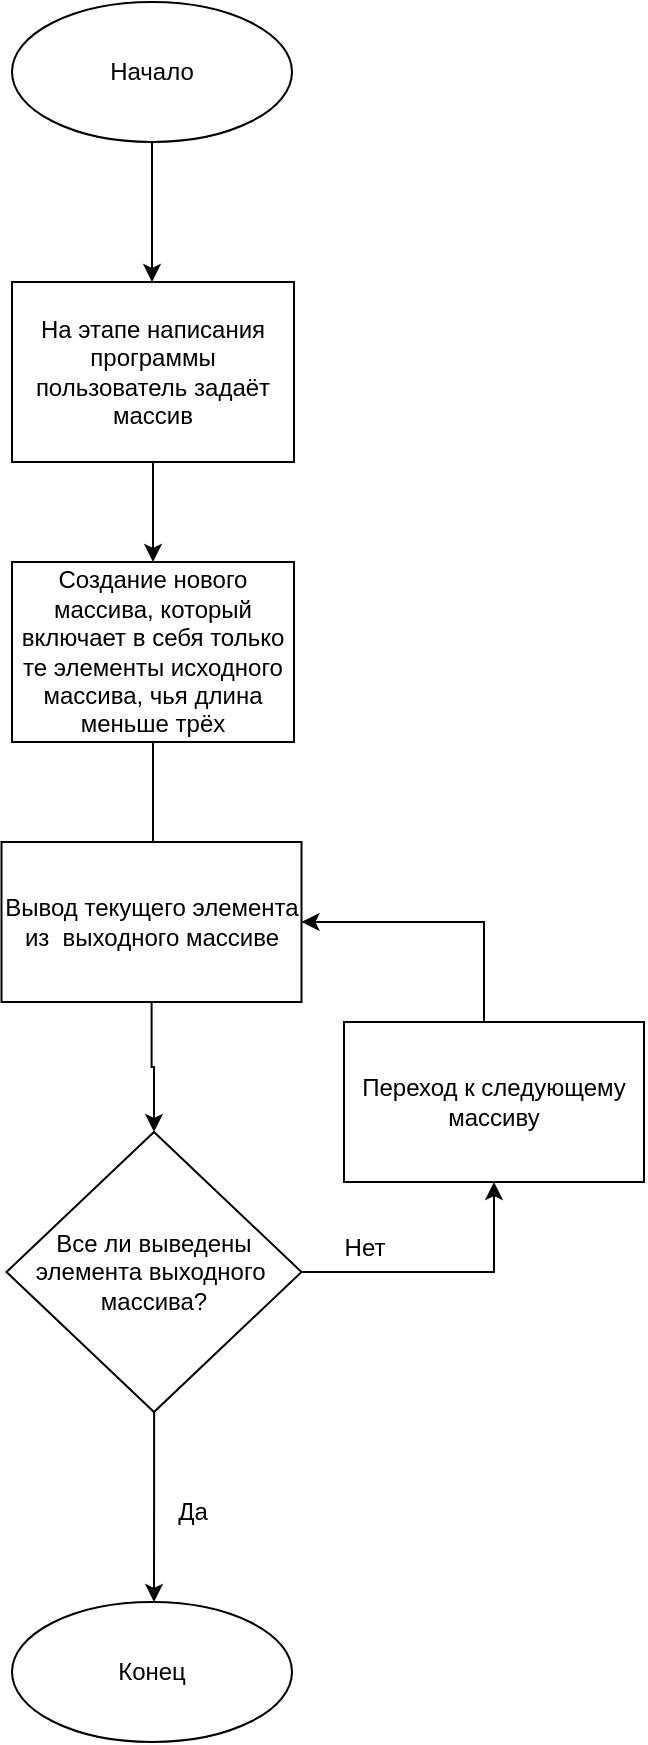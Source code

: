 <mxfile version="24.3.1" type="device">
  <diagram name="Страница — 1" id="mbxkLfZeXVdVAPx6zKYd">
    <mxGraphModel dx="1050" dy="575" grid="1" gridSize="10" guides="1" tooltips="1" connect="1" arrows="1" fold="1" page="1" pageScale="1" pageWidth="827" pageHeight="1169" math="0" shadow="0">
      <root>
        <mxCell id="0" />
        <mxCell id="1" parent="0" />
        <mxCell id="jdfufeVV8sYFO4tM5k_H-3" style="edgeStyle=orthogonalEdgeStyle;rounded=0;orthogonalLoop=1;jettySize=auto;html=1;" edge="1" parent="1" source="jdfufeVV8sYFO4tM5k_H-2">
          <mxGeometry relative="1" as="geometry">
            <mxPoint x="414" y="160" as="targetPoint" />
          </mxGeometry>
        </mxCell>
        <mxCell id="jdfufeVV8sYFO4tM5k_H-2" value="Начало" style="ellipse;whiteSpace=wrap;html=1;" vertex="1" parent="1">
          <mxGeometry x="344" y="20" width="140" height="70" as="geometry" />
        </mxCell>
        <mxCell id="jdfufeVV8sYFO4tM5k_H-6" style="edgeStyle=orthogonalEdgeStyle;rounded=0;orthogonalLoop=1;jettySize=auto;html=1;entryX=0.5;entryY=0;entryDx=0;entryDy=0;" edge="1" parent="1" source="jdfufeVV8sYFO4tM5k_H-4" target="jdfufeVV8sYFO4tM5k_H-5">
          <mxGeometry relative="1" as="geometry" />
        </mxCell>
        <mxCell id="jdfufeVV8sYFO4tM5k_H-4" value="На этапе написания программы пользователь задаёт массив" style="html=1;whiteSpace=wrap;" vertex="1" parent="1">
          <mxGeometry x="344" y="160" width="141" height="90" as="geometry" />
        </mxCell>
        <mxCell id="jdfufeVV8sYFO4tM5k_H-7" style="edgeStyle=orthogonalEdgeStyle;rounded=0;orthogonalLoop=1;jettySize=auto;html=1;" edge="1" parent="1" source="jdfufeVV8sYFO4tM5k_H-5">
          <mxGeometry relative="1" as="geometry">
            <mxPoint x="414.5" y="450" as="targetPoint" />
          </mxGeometry>
        </mxCell>
        <mxCell id="jdfufeVV8sYFO4tM5k_H-5" value="Создание нового массива, который включает в себя только те элементы исходного массива, чья длина меньше трёх" style="html=1;whiteSpace=wrap;" vertex="1" parent="1">
          <mxGeometry x="344" y="300" width="141" height="90" as="geometry" />
        </mxCell>
        <mxCell id="jdfufeVV8sYFO4tM5k_H-11" style="edgeStyle=orthogonalEdgeStyle;rounded=0;orthogonalLoop=1;jettySize=auto;html=1;entryX=0.5;entryY=1;entryDx=0;entryDy=0;" edge="1" parent="1" source="jdfufeVV8sYFO4tM5k_H-8" target="jdfufeVV8sYFO4tM5k_H-12">
          <mxGeometry relative="1" as="geometry">
            <mxPoint x="580" y="610" as="targetPoint" />
            <Array as="points">
              <mxPoint x="585" y="655" />
            </Array>
          </mxGeometry>
        </mxCell>
        <mxCell id="jdfufeVV8sYFO4tM5k_H-15" style="edgeStyle=orthogonalEdgeStyle;rounded=0;orthogonalLoop=1;jettySize=auto;html=1;" edge="1" parent="1" source="jdfufeVV8sYFO4tM5k_H-8">
          <mxGeometry relative="1" as="geometry">
            <mxPoint x="415" y="820" as="targetPoint" />
          </mxGeometry>
        </mxCell>
        <mxCell id="jdfufeVV8sYFO4tM5k_H-8" value="Все ли выведены элемента выходного&amp;nbsp;&lt;div&gt;массива?&lt;/div&gt;" style="rhombus;whiteSpace=wrap;html=1;" vertex="1" parent="1">
          <mxGeometry x="341.25" y="585" width="147.5" height="140" as="geometry" />
        </mxCell>
        <mxCell id="jdfufeVV8sYFO4tM5k_H-10" style="edgeStyle=orthogonalEdgeStyle;rounded=0;orthogonalLoop=1;jettySize=auto;html=1;entryX=0.5;entryY=0;entryDx=0;entryDy=0;" edge="1" parent="1" source="jdfufeVV8sYFO4tM5k_H-9" target="jdfufeVV8sYFO4tM5k_H-8">
          <mxGeometry relative="1" as="geometry" />
        </mxCell>
        <mxCell id="jdfufeVV8sYFO4tM5k_H-9" value="Вывод текущего элемента из&amp;nbsp; выходного массиве" style="rounded=0;whiteSpace=wrap;html=1;" vertex="1" parent="1">
          <mxGeometry x="338.75" y="440" width="150" height="80" as="geometry" />
        </mxCell>
        <mxCell id="jdfufeVV8sYFO4tM5k_H-13" style="edgeStyle=orthogonalEdgeStyle;rounded=0;orthogonalLoop=1;jettySize=auto;html=1;entryX=1;entryY=0.5;entryDx=0;entryDy=0;" edge="1" parent="1" source="jdfufeVV8sYFO4tM5k_H-12" target="jdfufeVV8sYFO4tM5k_H-9">
          <mxGeometry relative="1" as="geometry">
            <Array as="points">
              <mxPoint x="580" y="480" />
            </Array>
          </mxGeometry>
        </mxCell>
        <mxCell id="jdfufeVV8sYFO4tM5k_H-12" value="Переход к следующему массиву" style="rounded=0;whiteSpace=wrap;html=1;" vertex="1" parent="1">
          <mxGeometry x="510" y="530" width="150" height="80" as="geometry" />
        </mxCell>
        <mxCell id="jdfufeVV8sYFO4tM5k_H-14" value="Нет" style="text;html=1;align=center;verticalAlign=middle;resizable=0;points=[];autosize=1;strokeColor=none;fillColor=none;" vertex="1" parent="1">
          <mxGeometry x="500" y="628" width="40" height="30" as="geometry" />
        </mxCell>
        <mxCell id="jdfufeVV8sYFO4tM5k_H-16" value="Да" style="text;html=1;align=center;verticalAlign=middle;resizable=0;points=[];autosize=1;strokeColor=none;fillColor=none;" vertex="1" parent="1">
          <mxGeometry x="414" y="760" width="40" height="30" as="geometry" />
        </mxCell>
        <mxCell id="jdfufeVV8sYFO4tM5k_H-17" value="Конец" style="ellipse;whiteSpace=wrap;html=1;" vertex="1" parent="1">
          <mxGeometry x="344" y="820" width="140" height="70" as="geometry" />
        </mxCell>
      </root>
    </mxGraphModel>
  </diagram>
</mxfile>
